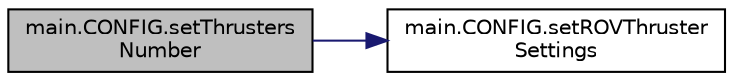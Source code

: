 digraph "main.CONFIG.setThrustersNumber"
{
 // LATEX_PDF_SIZE
  edge [fontname="Helvetica",fontsize="10",labelfontname="Helvetica",labelfontsize="10"];
  node [fontname="Helvetica",fontsize="10",shape=record];
  rankdir="LR";
  Node1 [label="main.CONFIG.setThrusters\lNumber",height=0.2,width=0.4,color="black", fillcolor="grey75", style="filled", fontcolor="black",tooltip="THRUSTER SETTINGS ###."];
  Node1 -> Node2 [color="midnightblue",fontsize="10",style="solid",fontname="Helvetica"];
  Node2 [label="main.CONFIG.setROVThruster\lSettings",height=0.2,width=0.4,color="black", fillcolor="white", style="filled",URL="$classmain_1_1_c_o_n_f_i_g.html#ad4826e9d1c4231422415eaeae59538e3",tooltip=" "];
}
